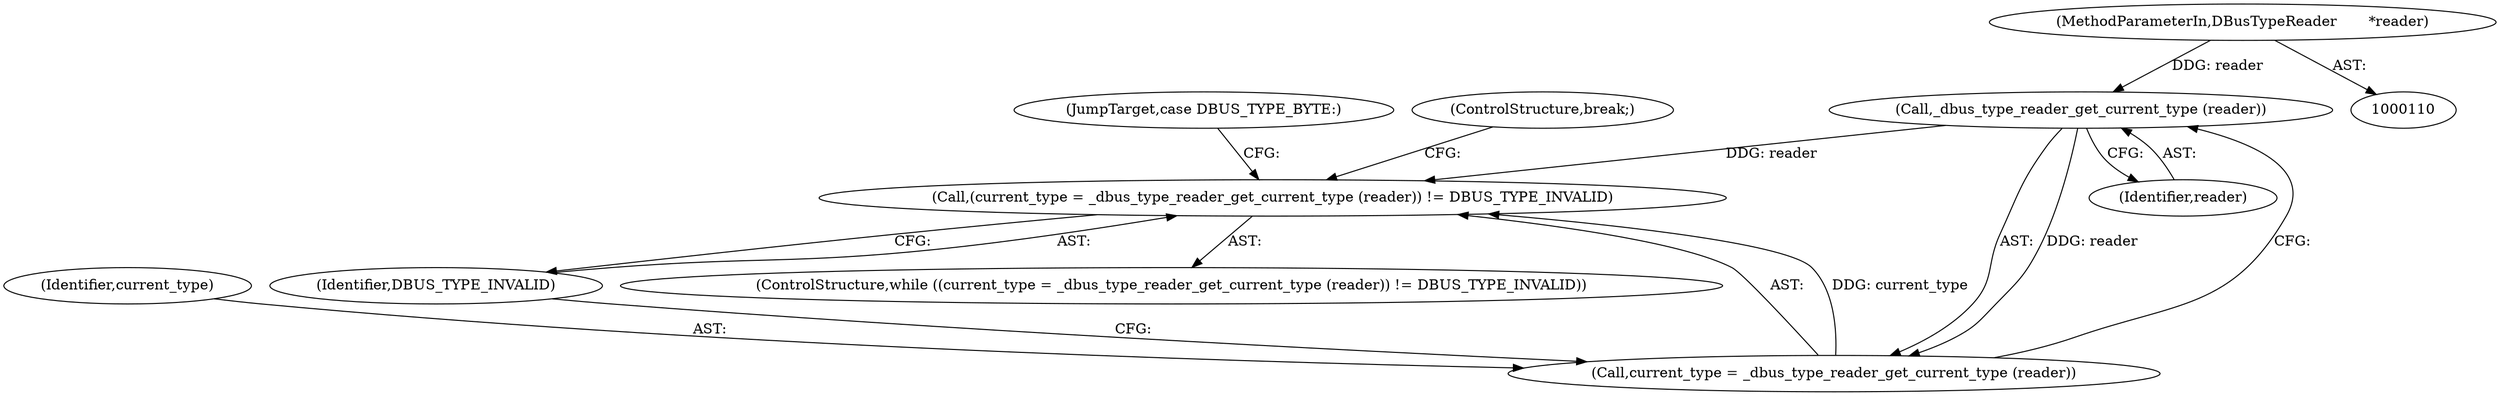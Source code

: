 digraph "0_dbus_7d65a3a6ed8815e34a99c680ac3869fde49dbbd4@API" {
"1000123" [label="(Call,_dbus_type_reader_get_current_type (reader))"];
"1000111" [label="(MethodParameterIn,DBusTypeReader       *reader)"];
"1000120" [label="(Call,(current_type = _dbus_type_reader_get_current_type (reader)) != DBUS_TYPE_INVALID)"];
"1000121" [label="(Call,current_type = _dbus_type_reader_get_current_type (reader))"];
"1000122" [label="(Identifier,current_type)"];
"1000121" [label="(Call,current_type = _dbus_type_reader_get_current_type (reader))"];
"1000123" [label="(Call,_dbus_type_reader_get_current_type (reader))"];
"1000120" [label="(Call,(current_type = _dbus_type_reader_get_current_type (reader)) != DBUS_TYPE_INVALID)"];
"1000124" [label="(Identifier,reader)"];
"1000125" [label="(Identifier,DBUS_TYPE_INVALID)"];
"1000119" [label="(ControlStructure,while ((current_type = _dbus_type_reader_get_current_type (reader)) != DBUS_TYPE_INVALID))"];
"1000128" [label="(JumpTarget,case DBUS_TYPE_BYTE:)"];
"1000111" [label="(MethodParameterIn,DBusTypeReader       *reader)"];
"1000748" [label="(ControlStructure,break;)"];
"1000123" -> "1000121"  [label="AST: "];
"1000123" -> "1000124"  [label="CFG: "];
"1000124" -> "1000123"  [label="AST: "];
"1000121" -> "1000123"  [label="CFG: "];
"1000123" -> "1000120"  [label="DDG: reader"];
"1000123" -> "1000121"  [label="DDG: reader"];
"1000111" -> "1000123"  [label="DDG: reader"];
"1000111" -> "1000110"  [label="AST: "];
"1000120" -> "1000119"  [label="AST: "];
"1000120" -> "1000125"  [label="CFG: "];
"1000121" -> "1000120"  [label="AST: "];
"1000125" -> "1000120"  [label="AST: "];
"1000128" -> "1000120"  [label="CFG: "];
"1000748" -> "1000120"  [label="CFG: "];
"1000121" -> "1000120"  [label="DDG: current_type"];
"1000122" -> "1000121"  [label="AST: "];
"1000125" -> "1000121"  [label="CFG: "];
}
